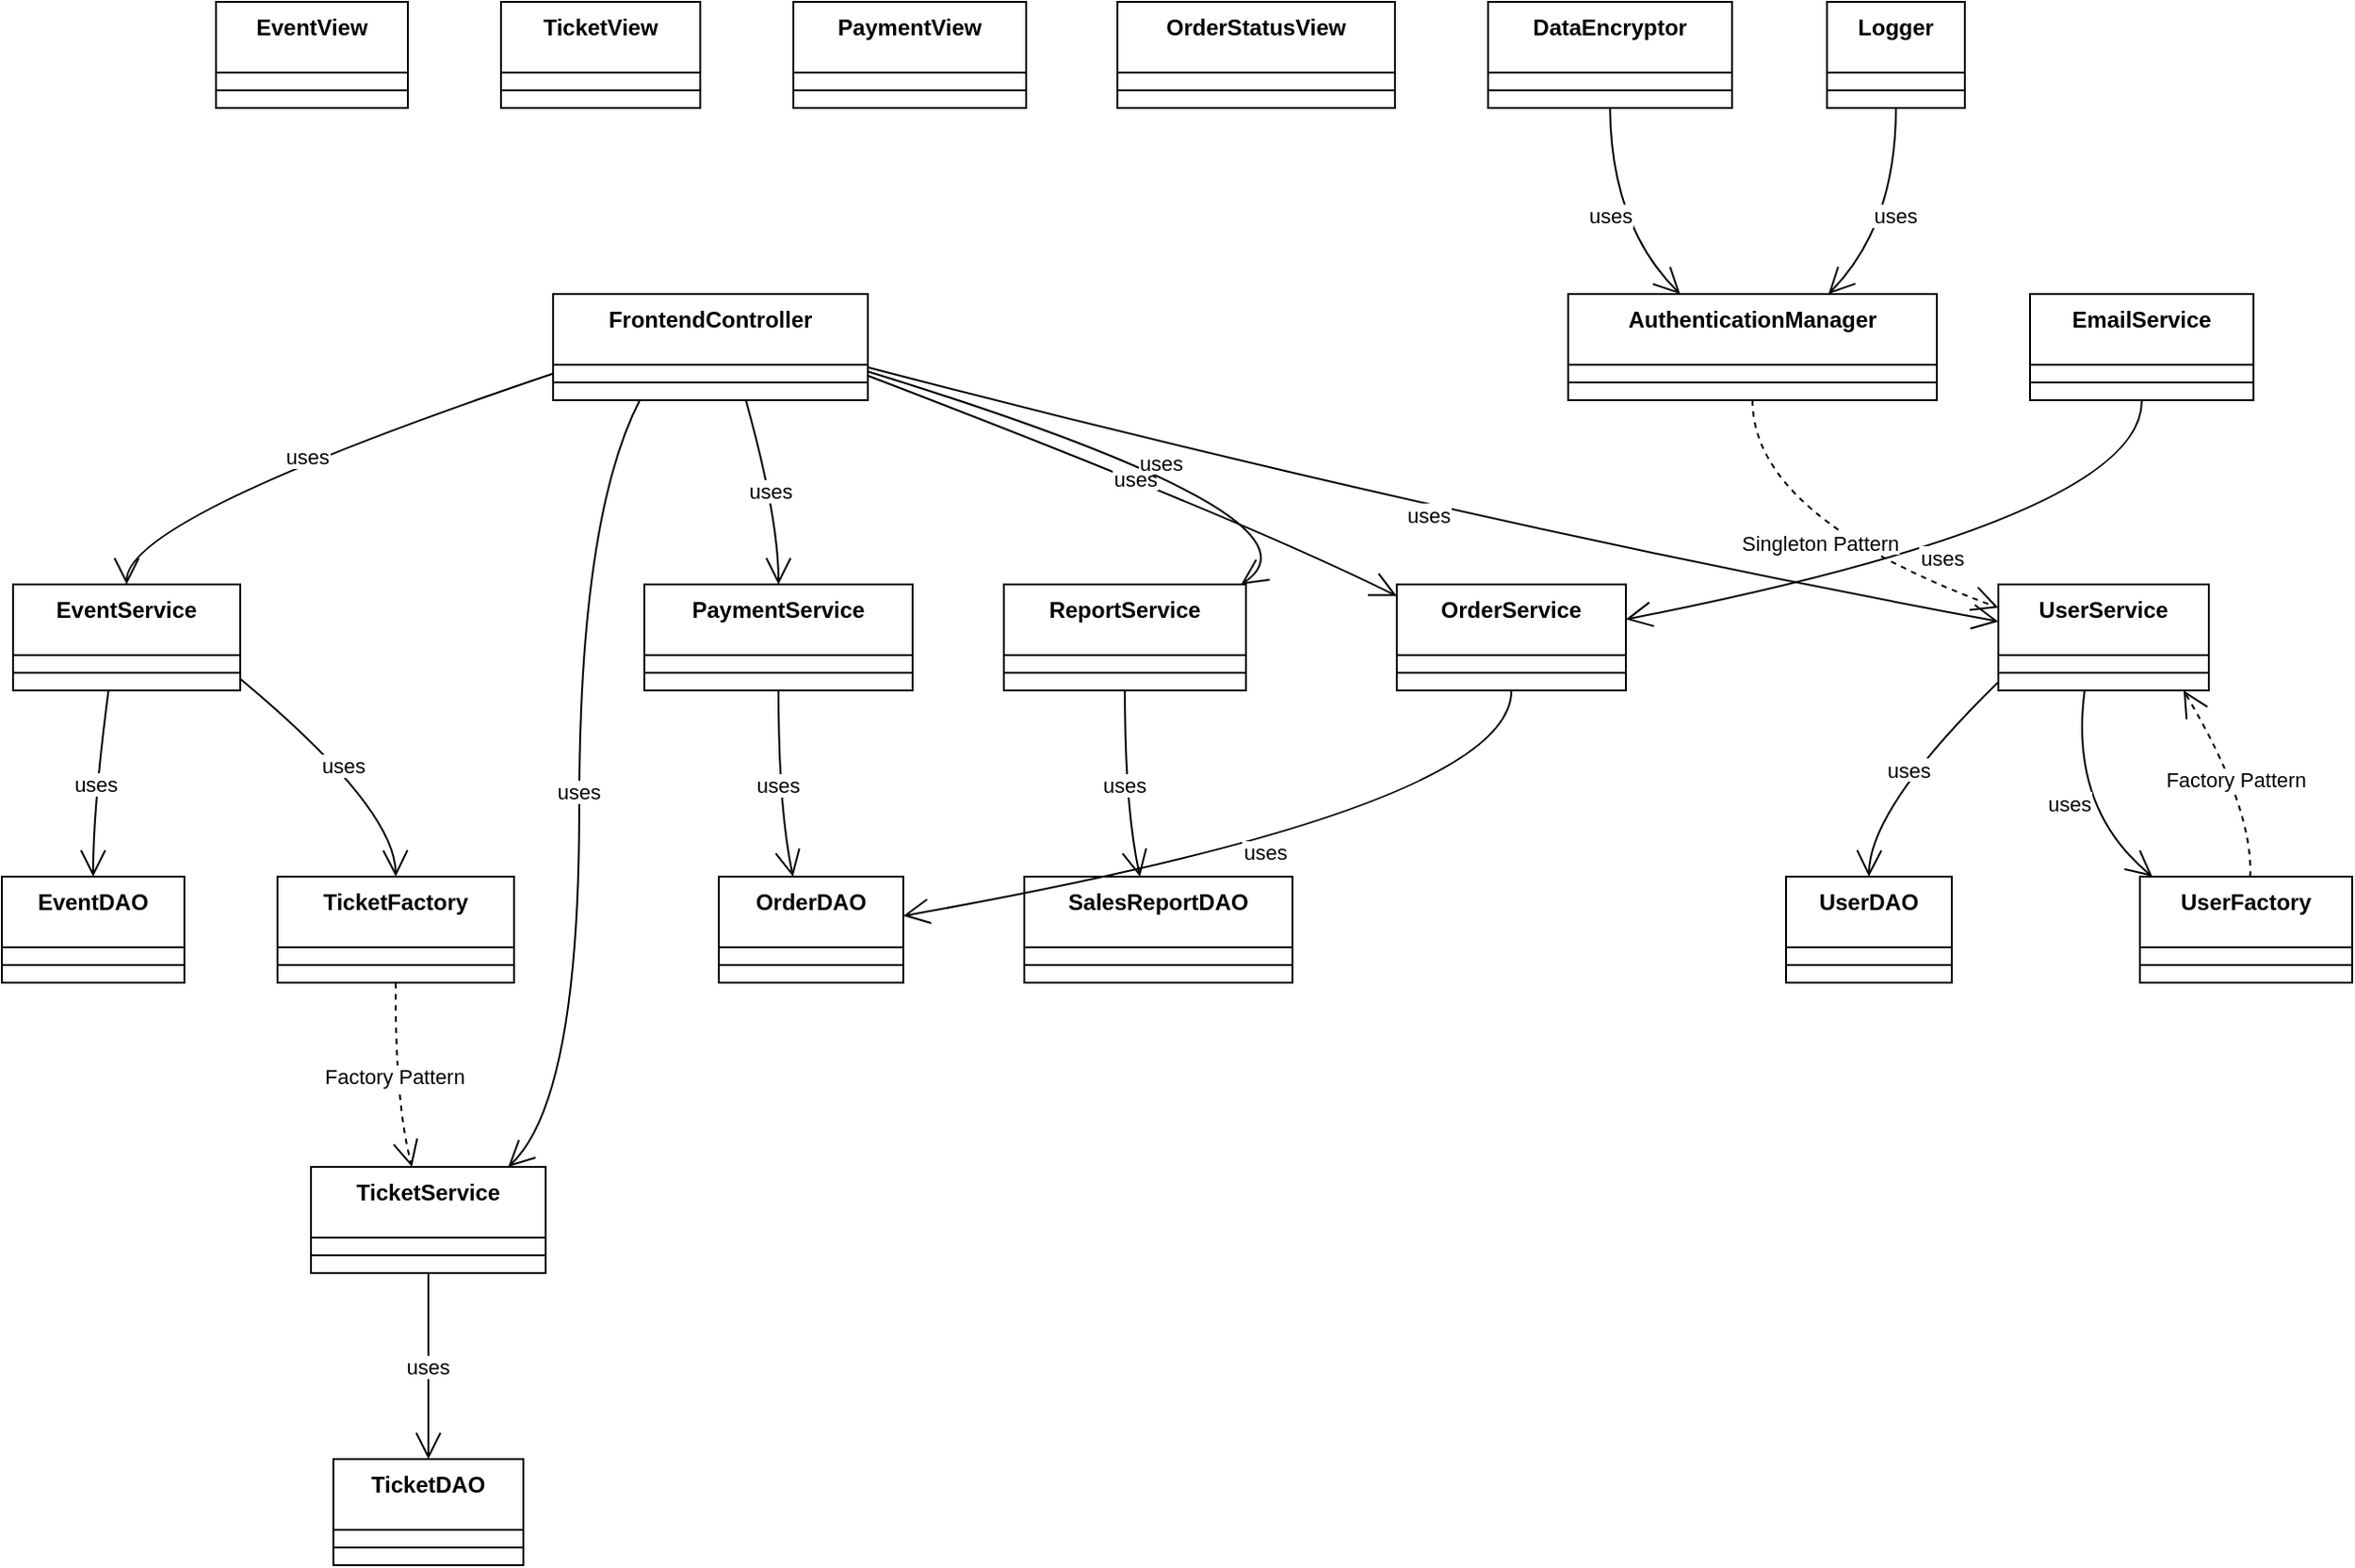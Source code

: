 <mxfile version="26.1.1">
  <diagram id="C5RBs43oDa-KdzZeNtuy" name="domain_diagram">
    <mxGraphModel dx="1484" dy="964" grid="1" gridSize="10" guides="1" tooltips="1" connect="1" arrows="1" fold="1" page="1" pageScale="1" pageWidth="827" pageHeight="1169" math="0" shadow="0">
      <root>
        <mxCell id="WIyWlLk6GJQsqaUBKTNV-0" />
        <mxCell id="WIyWlLk6GJQsqaUBKTNV-1" parent="WIyWlLk6GJQsqaUBKTNV-0" />
        <mxCell id="jpi6r0LHXFeuh9NWJ52m-0" value="FrontendController" style="swimlane;fontStyle=1;align=center;verticalAlign=top;childLayout=stackLayout;horizontal=1;startSize=38;horizontalStack=0;resizeParent=1;resizeParentMax=0;resizeLast=0;collapsible=0;marginBottom=0;" vertex="1" parent="WIyWlLk6GJQsqaUBKTNV-1">
          <mxGeometry x="316" y="177" width="169" height="57" as="geometry" />
        </mxCell>
        <mxCell id="jpi6r0LHXFeuh9NWJ52m-1" style="line;strokeWidth=1;fillColor=none;align=left;verticalAlign=middle;spacingTop=-1;spacingLeft=3;spacingRight=3;rotatable=0;labelPosition=right;points=[];portConstraint=eastwest;strokeColor=inherit;" vertex="1" parent="jpi6r0LHXFeuh9NWJ52m-0">
          <mxGeometry y="38" width="169" height="19" as="geometry" />
        </mxCell>
        <mxCell id="jpi6r0LHXFeuh9NWJ52m-2" value="EventView" style="swimlane;fontStyle=1;align=center;verticalAlign=top;childLayout=stackLayout;horizontal=1;startSize=38;horizontalStack=0;resizeParent=1;resizeParentMax=0;resizeLast=0;collapsible=0;marginBottom=0;" vertex="1" parent="WIyWlLk6GJQsqaUBKTNV-1">
          <mxGeometry x="135" y="20" width="103" height="57" as="geometry" />
        </mxCell>
        <mxCell id="jpi6r0LHXFeuh9NWJ52m-3" style="line;strokeWidth=1;fillColor=none;align=left;verticalAlign=middle;spacingTop=-1;spacingLeft=3;spacingRight=3;rotatable=0;labelPosition=right;points=[];portConstraint=eastwest;strokeColor=inherit;" vertex="1" parent="jpi6r0LHXFeuh9NWJ52m-2">
          <mxGeometry y="38" width="103" height="19" as="geometry" />
        </mxCell>
        <mxCell id="jpi6r0LHXFeuh9NWJ52m-4" value="TicketView" style="swimlane;fontStyle=1;align=center;verticalAlign=top;childLayout=stackLayout;horizontal=1;startSize=38;horizontalStack=0;resizeParent=1;resizeParentMax=0;resizeLast=0;collapsible=0;marginBottom=0;" vertex="1" parent="WIyWlLk6GJQsqaUBKTNV-1">
          <mxGeometry x="288" y="20" width="107" height="57" as="geometry" />
        </mxCell>
        <mxCell id="jpi6r0LHXFeuh9NWJ52m-5" style="line;strokeWidth=1;fillColor=none;align=left;verticalAlign=middle;spacingTop=-1;spacingLeft=3;spacingRight=3;rotatable=0;labelPosition=right;points=[];portConstraint=eastwest;strokeColor=inherit;" vertex="1" parent="jpi6r0LHXFeuh9NWJ52m-4">
          <mxGeometry y="38" width="107" height="19" as="geometry" />
        </mxCell>
        <mxCell id="jpi6r0LHXFeuh9NWJ52m-6" value="PaymentView" style="swimlane;fontStyle=1;align=center;verticalAlign=top;childLayout=stackLayout;horizontal=1;startSize=38;horizontalStack=0;resizeParent=1;resizeParentMax=0;resizeLast=0;collapsible=0;marginBottom=0;" vertex="1" parent="WIyWlLk6GJQsqaUBKTNV-1">
          <mxGeometry x="445" y="20" width="125" height="57" as="geometry" />
        </mxCell>
        <mxCell id="jpi6r0LHXFeuh9NWJ52m-7" style="line;strokeWidth=1;fillColor=none;align=left;verticalAlign=middle;spacingTop=-1;spacingLeft=3;spacingRight=3;rotatable=0;labelPosition=right;points=[];portConstraint=eastwest;strokeColor=inherit;" vertex="1" parent="jpi6r0LHXFeuh9NWJ52m-6">
          <mxGeometry y="38" width="125" height="19" as="geometry" />
        </mxCell>
        <mxCell id="jpi6r0LHXFeuh9NWJ52m-8" value="OrderStatusView" style="swimlane;fontStyle=1;align=center;verticalAlign=top;childLayout=stackLayout;horizontal=1;startSize=38;horizontalStack=0;resizeParent=1;resizeParentMax=0;resizeLast=0;collapsible=0;marginBottom=0;" vertex="1" parent="WIyWlLk6GJQsqaUBKTNV-1">
          <mxGeometry x="619" y="20" width="149" height="57" as="geometry" />
        </mxCell>
        <mxCell id="jpi6r0LHXFeuh9NWJ52m-9" style="line;strokeWidth=1;fillColor=none;align=left;verticalAlign=middle;spacingTop=-1;spacingLeft=3;spacingRight=3;rotatable=0;labelPosition=right;points=[];portConstraint=eastwest;strokeColor=inherit;" vertex="1" parent="jpi6r0LHXFeuh9NWJ52m-8">
          <mxGeometry y="38" width="149" height="19" as="geometry" />
        </mxCell>
        <mxCell id="jpi6r0LHXFeuh9NWJ52m-10" value="EventService" style="swimlane;fontStyle=1;align=center;verticalAlign=top;childLayout=stackLayout;horizontal=1;startSize=38;horizontalStack=0;resizeParent=1;resizeParentMax=0;resizeLast=0;collapsible=0;marginBottom=0;" vertex="1" parent="WIyWlLk6GJQsqaUBKTNV-1">
          <mxGeometry x="26" y="333" width="122" height="57" as="geometry" />
        </mxCell>
        <mxCell id="jpi6r0LHXFeuh9NWJ52m-11" style="line;strokeWidth=1;fillColor=none;align=left;verticalAlign=middle;spacingTop=-1;spacingLeft=3;spacingRight=3;rotatable=0;labelPosition=right;points=[];portConstraint=eastwest;strokeColor=inherit;" vertex="1" parent="jpi6r0LHXFeuh9NWJ52m-10">
          <mxGeometry y="38" width="122" height="19" as="geometry" />
        </mxCell>
        <mxCell id="jpi6r0LHXFeuh9NWJ52m-12" value="TicketService" style="swimlane;fontStyle=1;align=center;verticalAlign=top;childLayout=stackLayout;horizontal=1;startSize=38;horizontalStack=0;resizeParent=1;resizeParentMax=0;resizeLast=0;collapsible=0;marginBottom=0;" vertex="1" parent="WIyWlLk6GJQsqaUBKTNV-1">
          <mxGeometry x="186" y="646" width="126" height="57" as="geometry" />
        </mxCell>
        <mxCell id="jpi6r0LHXFeuh9NWJ52m-13" style="line;strokeWidth=1;fillColor=none;align=left;verticalAlign=middle;spacingTop=-1;spacingLeft=3;spacingRight=3;rotatable=0;labelPosition=right;points=[];portConstraint=eastwest;strokeColor=inherit;" vertex="1" parent="jpi6r0LHXFeuh9NWJ52m-12">
          <mxGeometry y="38" width="126" height="19" as="geometry" />
        </mxCell>
        <mxCell id="jpi6r0LHXFeuh9NWJ52m-14" value="PaymentService" style="swimlane;fontStyle=1;align=center;verticalAlign=top;childLayout=stackLayout;horizontal=1;startSize=38;horizontalStack=0;resizeParent=1;resizeParentMax=0;resizeLast=0;collapsible=0;marginBottom=0;" vertex="1" parent="WIyWlLk6GJQsqaUBKTNV-1">
          <mxGeometry x="365" y="333" width="144" height="57" as="geometry" />
        </mxCell>
        <mxCell id="jpi6r0LHXFeuh9NWJ52m-15" style="line;strokeWidth=1;fillColor=none;align=left;verticalAlign=middle;spacingTop=-1;spacingLeft=3;spacingRight=3;rotatable=0;labelPosition=right;points=[];portConstraint=eastwest;strokeColor=inherit;" vertex="1" parent="jpi6r0LHXFeuh9NWJ52m-14">
          <mxGeometry y="38" width="144" height="19" as="geometry" />
        </mxCell>
        <mxCell id="jpi6r0LHXFeuh9NWJ52m-16" value="OrderService" style="swimlane;fontStyle=1;align=center;verticalAlign=top;childLayout=stackLayout;horizontal=1;startSize=38;horizontalStack=0;resizeParent=1;resizeParentMax=0;resizeLast=0;collapsible=0;marginBottom=0;" vertex="1" parent="WIyWlLk6GJQsqaUBKTNV-1">
          <mxGeometry x="769" y="333" width="123" height="57" as="geometry" />
        </mxCell>
        <mxCell id="jpi6r0LHXFeuh9NWJ52m-17" style="line;strokeWidth=1;fillColor=none;align=left;verticalAlign=middle;spacingTop=-1;spacingLeft=3;spacingRight=3;rotatable=0;labelPosition=right;points=[];portConstraint=eastwest;strokeColor=inherit;" vertex="1" parent="jpi6r0LHXFeuh9NWJ52m-16">
          <mxGeometry y="38" width="123" height="19" as="geometry" />
        </mxCell>
        <mxCell id="jpi6r0LHXFeuh9NWJ52m-18" value="ReportService" style="swimlane;fontStyle=1;align=center;verticalAlign=top;childLayout=stackLayout;horizontal=1;startSize=38;horizontalStack=0;resizeParent=1;resizeParentMax=0;resizeLast=0;collapsible=0;marginBottom=0;" vertex="1" parent="WIyWlLk6GJQsqaUBKTNV-1">
          <mxGeometry x="558" y="333" width="130" height="57" as="geometry" />
        </mxCell>
        <mxCell id="jpi6r0LHXFeuh9NWJ52m-19" style="line;strokeWidth=1;fillColor=none;align=left;verticalAlign=middle;spacingTop=-1;spacingLeft=3;spacingRight=3;rotatable=0;labelPosition=right;points=[];portConstraint=eastwest;strokeColor=inherit;" vertex="1" parent="jpi6r0LHXFeuh9NWJ52m-18">
          <mxGeometry y="38" width="130" height="19" as="geometry" />
        </mxCell>
        <mxCell id="jpi6r0LHXFeuh9NWJ52m-20" value="UserService" style="swimlane;fontStyle=1;align=center;verticalAlign=top;childLayout=stackLayout;horizontal=1;startSize=38;horizontalStack=0;resizeParent=1;resizeParentMax=0;resizeLast=0;collapsible=0;marginBottom=0;" vertex="1" parent="WIyWlLk6GJQsqaUBKTNV-1">
          <mxGeometry x="1092" y="333" width="113" height="57" as="geometry" />
        </mxCell>
        <mxCell id="jpi6r0LHXFeuh9NWJ52m-21" style="line;strokeWidth=1;fillColor=none;align=left;verticalAlign=middle;spacingTop=-1;spacingLeft=3;spacingRight=3;rotatable=0;labelPosition=right;points=[];portConstraint=eastwest;strokeColor=inherit;" vertex="1" parent="jpi6r0LHXFeuh9NWJ52m-20">
          <mxGeometry y="38" width="113" height="19" as="geometry" />
        </mxCell>
        <mxCell id="jpi6r0LHXFeuh9NWJ52m-22" value="TicketFactory" style="swimlane;fontStyle=1;align=center;verticalAlign=top;childLayout=stackLayout;horizontal=1;startSize=38;horizontalStack=0;resizeParent=1;resizeParentMax=0;resizeLast=0;collapsible=0;marginBottom=0;" vertex="1" parent="WIyWlLk6GJQsqaUBKTNV-1">
          <mxGeometry x="168" y="490" width="127" height="57" as="geometry" />
        </mxCell>
        <mxCell id="jpi6r0LHXFeuh9NWJ52m-23" style="line;strokeWidth=1;fillColor=none;align=left;verticalAlign=middle;spacingTop=-1;spacingLeft=3;spacingRight=3;rotatable=0;labelPosition=right;points=[];portConstraint=eastwest;strokeColor=inherit;" vertex="1" parent="jpi6r0LHXFeuh9NWJ52m-22">
          <mxGeometry y="38" width="127" height="19" as="geometry" />
        </mxCell>
        <mxCell id="jpi6r0LHXFeuh9NWJ52m-24" value="UserFactory" style="swimlane;fontStyle=1;align=center;verticalAlign=top;childLayout=stackLayout;horizontal=1;startSize=38;horizontalStack=0;resizeParent=1;resizeParentMax=0;resizeLast=0;collapsible=0;marginBottom=0;" vertex="1" parent="WIyWlLk6GJQsqaUBKTNV-1">
          <mxGeometry x="1168" y="490" width="114" height="57" as="geometry" />
        </mxCell>
        <mxCell id="jpi6r0LHXFeuh9NWJ52m-25" style="line;strokeWidth=1;fillColor=none;align=left;verticalAlign=middle;spacingTop=-1;spacingLeft=3;spacingRight=3;rotatable=0;labelPosition=right;points=[];portConstraint=eastwest;strokeColor=inherit;" vertex="1" parent="jpi6r0LHXFeuh9NWJ52m-24">
          <mxGeometry y="38" width="114" height="19" as="geometry" />
        </mxCell>
        <mxCell id="jpi6r0LHXFeuh9NWJ52m-26" value="EventDAO" style="swimlane;fontStyle=1;align=center;verticalAlign=top;childLayout=stackLayout;horizontal=1;startSize=38;horizontalStack=0;resizeParent=1;resizeParentMax=0;resizeLast=0;collapsible=0;marginBottom=0;" vertex="1" parent="WIyWlLk6GJQsqaUBKTNV-1">
          <mxGeometry x="20" y="490" width="98" height="57" as="geometry" />
        </mxCell>
        <mxCell id="jpi6r0LHXFeuh9NWJ52m-27" style="line;strokeWidth=1;fillColor=none;align=left;verticalAlign=middle;spacingTop=-1;spacingLeft=3;spacingRight=3;rotatable=0;labelPosition=right;points=[];portConstraint=eastwest;strokeColor=inherit;" vertex="1" parent="jpi6r0LHXFeuh9NWJ52m-26">
          <mxGeometry y="38" width="98" height="19" as="geometry" />
        </mxCell>
        <mxCell id="jpi6r0LHXFeuh9NWJ52m-28" value="TicketDAO" style="swimlane;fontStyle=1;align=center;verticalAlign=top;childLayout=stackLayout;horizontal=1;startSize=38;horizontalStack=0;resizeParent=1;resizeParentMax=0;resizeLast=0;collapsible=0;marginBottom=0;" vertex="1" parent="WIyWlLk6GJQsqaUBKTNV-1">
          <mxGeometry x="198" y="803" width="102" height="57" as="geometry" />
        </mxCell>
        <mxCell id="jpi6r0LHXFeuh9NWJ52m-29" style="line;strokeWidth=1;fillColor=none;align=left;verticalAlign=middle;spacingTop=-1;spacingLeft=3;spacingRight=3;rotatable=0;labelPosition=right;points=[];portConstraint=eastwest;strokeColor=inherit;" vertex="1" parent="jpi6r0LHXFeuh9NWJ52m-28">
          <mxGeometry y="38" width="102" height="19" as="geometry" />
        </mxCell>
        <mxCell id="jpi6r0LHXFeuh9NWJ52m-30" value="OrderDAO" style="swimlane;fontStyle=1;align=center;verticalAlign=top;childLayout=stackLayout;horizontal=1;startSize=38;horizontalStack=0;resizeParent=1;resizeParentMax=0;resizeLast=0;collapsible=0;marginBottom=0;" vertex="1" parent="WIyWlLk6GJQsqaUBKTNV-1">
          <mxGeometry x="405" y="490" width="99" height="57" as="geometry" />
        </mxCell>
        <mxCell id="jpi6r0LHXFeuh9NWJ52m-31" style="line;strokeWidth=1;fillColor=none;align=left;verticalAlign=middle;spacingTop=-1;spacingLeft=3;spacingRight=3;rotatable=0;labelPosition=right;points=[];portConstraint=eastwest;strokeColor=inherit;" vertex="1" parent="jpi6r0LHXFeuh9NWJ52m-30">
          <mxGeometry y="38" width="99" height="19" as="geometry" />
        </mxCell>
        <mxCell id="jpi6r0LHXFeuh9NWJ52m-32" value="UserDAO" style="swimlane;fontStyle=1;align=center;verticalAlign=top;childLayout=stackLayout;horizontal=1;startSize=38;horizontalStack=0;resizeParent=1;resizeParentMax=0;resizeLast=0;collapsible=0;marginBottom=0;" vertex="1" parent="WIyWlLk6GJQsqaUBKTNV-1">
          <mxGeometry x="978" y="490" width="89" height="57" as="geometry" />
        </mxCell>
        <mxCell id="jpi6r0LHXFeuh9NWJ52m-33" style="line;strokeWidth=1;fillColor=none;align=left;verticalAlign=middle;spacingTop=-1;spacingLeft=3;spacingRight=3;rotatable=0;labelPosition=right;points=[];portConstraint=eastwest;strokeColor=inherit;" vertex="1" parent="jpi6r0LHXFeuh9NWJ52m-32">
          <mxGeometry y="38" width="89" height="19" as="geometry" />
        </mxCell>
        <mxCell id="jpi6r0LHXFeuh9NWJ52m-34" value="SalesReportDAO" style="swimlane;fontStyle=1;align=center;verticalAlign=top;childLayout=stackLayout;horizontal=1;startSize=38;horizontalStack=0;resizeParent=1;resizeParentMax=0;resizeLast=0;collapsible=0;marginBottom=0;" vertex="1" parent="WIyWlLk6GJQsqaUBKTNV-1">
          <mxGeometry x="569" y="490" width="144" height="57" as="geometry" />
        </mxCell>
        <mxCell id="jpi6r0LHXFeuh9NWJ52m-35" style="line;strokeWidth=1;fillColor=none;align=left;verticalAlign=middle;spacingTop=-1;spacingLeft=3;spacingRight=3;rotatable=0;labelPosition=right;points=[];portConstraint=eastwest;strokeColor=inherit;" vertex="1" parent="jpi6r0LHXFeuh9NWJ52m-34">
          <mxGeometry y="38" width="144" height="19" as="geometry" />
        </mxCell>
        <mxCell id="jpi6r0LHXFeuh9NWJ52m-36" value="DataEncryptor" style="swimlane;fontStyle=1;align=center;verticalAlign=top;childLayout=stackLayout;horizontal=1;startSize=38;horizontalStack=0;resizeParent=1;resizeParentMax=0;resizeLast=0;collapsible=0;marginBottom=0;" vertex="1" parent="WIyWlLk6GJQsqaUBKTNV-1">
          <mxGeometry x="818" y="20" width="131" height="57" as="geometry" />
        </mxCell>
        <mxCell id="jpi6r0LHXFeuh9NWJ52m-37" style="line;strokeWidth=1;fillColor=none;align=left;verticalAlign=middle;spacingTop=-1;spacingLeft=3;spacingRight=3;rotatable=0;labelPosition=right;points=[];portConstraint=eastwest;strokeColor=inherit;" vertex="1" parent="jpi6r0LHXFeuh9NWJ52m-36">
          <mxGeometry y="38" width="131" height="19" as="geometry" />
        </mxCell>
        <mxCell id="jpi6r0LHXFeuh9NWJ52m-38" value="AuthenticationManager" style="swimlane;fontStyle=1;align=center;verticalAlign=top;childLayout=stackLayout;horizontal=1;startSize=38;horizontalStack=0;resizeParent=1;resizeParentMax=0;resizeLast=0;collapsible=0;marginBottom=0;" vertex="1" parent="WIyWlLk6GJQsqaUBKTNV-1">
          <mxGeometry x="861" y="177" width="198" height="57" as="geometry" />
        </mxCell>
        <mxCell id="jpi6r0LHXFeuh9NWJ52m-39" style="line;strokeWidth=1;fillColor=none;align=left;verticalAlign=middle;spacingTop=-1;spacingLeft=3;spacingRight=3;rotatable=0;labelPosition=right;points=[];portConstraint=eastwest;strokeColor=inherit;" vertex="1" parent="jpi6r0LHXFeuh9NWJ52m-38">
          <mxGeometry y="38" width="198" height="19" as="geometry" />
        </mxCell>
        <mxCell id="jpi6r0LHXFeuh9NWJ52m-40" value="Logger" style="swimlane;fontStyle=1;align=center;verticalAlign=top;childLayout=stackLayout;horizontal=1;startSize=38;horizontalStack=0;resizeParent=1;resizeParentMax=0;resizeLast=0;collapsible=0;marginBottom=0;" vertex="1" parent="WIyWlLk6GJQsqaUBKTNV-1">
          <mxGeometry x="1000" y="20" width="74" height="57" as="geometry" />
        </mxCell>
        <mxCell id="jpi6r0LHXFeuh9NWJ52m-41" style="line;strokeWidth=1;fillColor=none;align=left;verticalAlign=middle;spacingTop=-1;spacingLeft=3;spacingRight=3;rotatable=0;labelPosition=right;points=[];portConstraint=eastwest;strokeColor=inherit;" vertex="1" parent="jpi6r0LHXFeuh9NWJ52m-40">
          <mxGeometry y="38" width="74" height="19" as="geometry" />
        </mxCell>
        <mxCell id="jpi6r0LHXFeuh9NWJ52m-42" value="EmailService" style="swimlane;fontStyle=1;align=center;verticalAlign=top;childLayout=stackLayout;horizontal=1;startSize=38;horizontalStack=0;resizeParent=1;resizeParentMax=0;resizeLast=0;collapsible=0;marginBottom=0;" vertex="1" parent="WIyWlLk6GJQsqaUBKTNV-1">
          <mxGeometry x="1109" y="177" width="120" height="57" as="geometry" />
        </mxCell>
        <mxCell id="jpi6r0LHXFeuh9NWJ52m-43" style="line;strokeWidth=1;fillColor=none;align=left;verticalAlign=middle;spacingTop=-1;spacingLeft=3;spacingRight=3;rotatable=0;labelPosition=right;points=[];portConstraint=eastwest;strokeColor=inherit;" vertex="1" parent="jpi6r0LHXFeuh9NWJ52m-42">
          <mxGeometry y="38" width="120" height="19" as="geometry" />
        </mxCell>
        <mxCell id="jpi6r0LHXFeuh9NWJ52m-44" value="uses" style="curved=1;startArrow=none;endArrow=open;endSize=12;exitX=0;exitY=0.75;entryX=0.5;entryY=0;rounded=0;" edge="1" parent="WIyWlLk6GJQsqaUBKTNV-1" source="jpi6r0LHXFeuh9NWJ52m-0" target="jpi6r0LHXFeuh9NWJ52m-10">
          <mxGeometry relative="1" as="geometry">
            <Array as="points">
              <mxPoint x="87" y="297" />
            </Array>
          </mxGeometry>
        </mxCell>
        <mxCell id="jpi6r0LHXFeuh9NWJ52m-45" value="uses" style="curved=1;startArrow=none;endArrow=open;endSize=12;exitX=0.28;exitY=0.99;entryX=0.84;entryY=0;rounded=0;" edge="1" parent="WIyWlLk6GJQsqaUBKTNV-1" source="jpi6r0LHXFeuh9NWJ52m-0" target="jpi6r0LHXFeuh9NWJ52m-12">
          <mxGeometry relative="1" as="geometry">
            <Array as="points">
              <mxPoint x="330" y="297" />
              <mxPoint x="330" y="610" />
            </Array>
          </mxGeometry>
        </mxCell>
        <mxCell id="jpi6r0LHXFeuh9NWJ52m-46" value="uses" style="curved=1;startArrow=none;endArrow=open;endSize=12;exitX=0.61;exitY=0.99;entryX=0.5;entryY=0;rounded=0;" edge="1" parent="WIyWlLk6GJQsqaUBKTNV-1" source="jpi6r0LHXFeuh9NWJ52m-0" target="jpi6r0LHXFeuh9NWJ52m-14">
          <mxGeometry relative="1" as="geometry">
            <Array as="points">
              <mxPoint x="437" y="297" />
            </Array>
          </mxGeometry>
        </mxCell>
        <mxCell id="jpi6r0LHXFeuh9NWJ52m-47" value="uses" style="curved=1;startArrow=none;endArrow=open;endSize=12;exitX=1;exitY=0.77;entryX=0;entryY=0.11;rounded=0;" edge="1" parent="WIyWlLk6GJQsqaUBKTNV-1" source="jpi6r0LHXFeuh9NWJ52m-0" target="jpi6r0LHXFeuh9NWJ52m-16">
          <mxGeometry relative="1" as="geometry">
            <Array as="points">
              <mxPoint x="684" y="297" />
            </Array>
          </mxGeometry>
        </mxCell>
        <mxCell id="jpi6r0LHXFeuh9NWJ52m-48" value="uses" style="curved=1;startArrow=none;endArrow=open;endSize=12;exitX=1;exitY=0.73;entryX=0.98;entryY=0;rounded=0;" edge="1" parent="WIyWlLk6GJQsqaUBKTNV-1" source="jpi6r0LHXFeuh9NWJ52m-0" target="jpi6r0LHXFeuh9NWJ52m-18">
          <mxGeometry relative="1" as="geometry">
            <Array as="points">
              <mxPoint x="739" y="297" />
            </Array>
          </mxGeometry>
        </mxCell>
        <mxCell id="jpi6r0LHXFeuh9NWJ52m-49" value="uses" style="curved=1;startArrow=none;endArrow=open;endSize=12;exitX=1;exitY=0.69;entryX=0;entryY=0.35;rounded=0;" edge="1" parent="WIyWlLk6GJQsqaUBKTNV-1" source="jpi6r0LHXFeuh9NWJ52m-0" target="jpi6r0LHXFeuh9NWJ52m-20">
          <mxGeometry relative="1" as="geometry">
            <Array as="points">
              <mxPoint x="793" y="297" />
            </Array>
          </mxGeometry>
        </mxCell>
        <mxCell id="jpi6r0LHXFeuh9NWJ52m-50" value="uses" style="curved=1;startArrow=none;endArrow=open;endSize=12;exitX=0.42;exitY=1;entryX=0.5;entryY=-0.01;rounded=0;" edge="1" parent="WIyWlLk6GJQsqaUBKTNV-1" source="jpi6r0LHXFeuh9NWJ52m-10" target="jpi6r0LHXFeuh9NWJ52m-26">
          <mxGeometry relative="1" as="geometry">
            <Array as="points">
              <mxPoint x="69" y="453" />
            </Array>
          </mxGeometry>
        </mxCell>
        <mxCell id="jpi6r0LHXFeuh9NWJ52m-51" value="uses" style="curved=1;startArrow=none;endArrow=open;endSize=12;exitX=0.5;exitY=1;entryX=0.5;entryY=-0.01;rounded=0;" edge="1" parent="WIyWlLk6GJQsqaUBKTNV-1" source="jpi6r0LHXFeuh9NWJ52m-12" target="jpi6r0LHXFeuh9NWJ52m-28">
          <mxGeometry relative="1" as="geometry">
            <Array as="points" />
          </mxGeometry>
        </mxCell>
        <mxCell id="jpi6r0LHXFeuh9NWJ52m-52" value="uses" style="curved=1;startArrow=none;endArrow=open;endSize=12;exitX=0.5;exitY=1;entryX=0.4;entryY=-0.01;rounded=0;" edge="1" parent="WIyWlLk6GJQsqaUBKTNV-1" source="jpi6r0LHXFeuh9NWJ52m-14" target="jpi6r0LHXFeuh9NWJ52m-30">
          <mxGeometry relative="1" as="geometry">
            <Array as="points">
              <mxPoint x="437" y="453" />
            </Array>
          </mxGeometry>
        </mxCell>
        <mxCell id="jpi6r0LHXFeuh9NWJ52m-53" value="uses" style="curved=1;startArrow=none;endArrow=open;endSize=12;exitX=0.5;exitY=1;entryX=1;entryY=0.37;rounded=0;" edge="1" parent="WIyWlLk6GJQsqaUBKTNV-1" source="jpi6r0LHXFeuh9NWJ52m-16" target="jpi6r0LHXFeuh9NWJ52m-30">
          <mxGeometry relative="1" as="geometry">
            <Array as="points">
              <mxPoint x="831" y="453" />
            </Array>
          </mxGeometry>
        </mxCell>
        <mxCell id="jpi6r0LHXFeuh9NWJ52m-54" value="uses" style="curved=1;startArrow=none;endArrow=open;endSize=12;exitX=0.5;exitY=1;entryX=0.43;entryY=-0.01;rounded=0;" edge="1" parent="WIyWlLk6GJQsqaUBKTNV-1" source="jpi6r0LHXFeuh9NWJ52m-18" target="jpi6r0LHXFeuh9NWJ52m-34">
          <mxGeometry relative="1" as="geometry">
            <Array as="points">
              <mxPoint x="623" y="453" />
            </Array>
          </mxGeometry>
        </mxCell>
        <mxCell id="jpi6r0LHXFeuh9NWJ52m-55" value="uses" style="curved=1;startArrow=none;endArrow=open;endSize=12;exitX=0;exitY=0.92;entryX=0.5;entryY=-0.01;rounded=0;" edge="1" parent="WIyWlLk6GJQsqaUBKTNV-1" source="jpi6r0LHXFeuh9NWJ52m-20" target="jpi6r0LHXFeuh9NWJ52m-32">
          <mxGeometry relative="1" as="geometry">
            <Array as="points">
              <mxPoint x="1023" y="453" />
            </Array>
          </mxGeometry>
        </mxCell>
        <mxCell id="jpi6r0LHXFeuh9NWJ52m-56" value="uses" style="curved=1;startArrow=none;endArrow=open;endSize=12;exitX=1;exitY=0.89;entryX=0.5;entryY=-0.01;rounded=0;" edge="1" parent="WIyWlLk6GJQsqaUBKTNV-1" source="jpi6r0LHXFeuh9NWJ52m-10" target="jpi6r0LHXFeuh9NWJ52m-22">
          <mxGeometry relative="1" as="geometry">
            <Array as="points">
              <mxPoint x="231" y="453" />
            </Array>
          </mxGeometry>
        </mxCell>
        <mxCell id="jpi6r0LHXFeuh9NWJ52m-57" value="uses" style="curved=1;startArrow=none;endArrow=open;endSize=12;exitX=0.41;exitY=1;entryX=0.05;entryY=-0.01;rounded=0;" edge="1" parent="WIyWlLk6GJQsqaUBKTNV-1" source="jpi6r0LHXFeuh9NWJ52m-20" target="jpi6r0LHXFeuh9NWJ52m-24">
          <mxGeometry relative="1" as="geometry">
            <Array as="points">
              <mxPoint x="1130" y="453" />
            </Array>
          </mxGeometry>
        </mxCell>
        <mxCell id="jpi6r0LHXFeuh9NWJ52m-58" value="uses" style="curved=1;startArrow=none;endArrow=open;endSize=12;exitX=0.5;exitY=1;entryX=0.3;entryY=-0.01;rounded=0;" edge="1" parent="WIyWlLk6GJQsqaUBKTNV-1" source="jpi6r0LHXFeuh9NWJ52m-36" target="jpi6r0LHXFeuh9NWJ52m-38">
          <mxGeometry relative="1" as="geometry">
            <Array as="points">
              <mxPoint x="884" y="140" />
            </Array>
          </mxGeometry>
        </mxCell>
        <mxCell id="jpi6r0LHXFeuh9NWJ52m-59" value="uses" style="curved=1;startArrow=none;endArrow=open;endSize=12;exitX=0.5;exitY=1;entryX=0.71;entryY=-0.01;rounded=0;" edge="1" parent="WIyWlLk6GJQsqaUBKTNV-1" source="jpi6r0LHXFeuh9NWJ52m-40" target="jpi6r0LHXFeuh9NWJ52m-38">
          <mxGeometry relative="1" as="geometry">
            <Array as="points">
              <mxPoint x="1037" y="140" />
            </Array>
          </mxGeometry>
        </mxCell>
        <mxCell id="jpi6r0LHXFeuh9NWJ52m-60" value="uses" style="curved=1;startArrow=none;endArrow=open;endSize=12;exitX=0.5;exitY=0.99;entryX=1;entryY=0.33;rounded=0;" edge="1" parent="WIyWlLk6GJQsqaUBKTNV-1" source="jpi6r0LHXFeuh9NWJ52m-42" target="jpi6r0LHXFeuh9NWJ52m-16">
          <mxGeometry relative="1" as="geometry">
            <Array as="points">
              <mxPoint x="1170" y="297" />
            </Array>
          </mxGeometry>
        </mxCell>
        <mxCell id="jpi6r0LHXFeuh9NWJ52m-61" value="Factory Pattern" style="curved=1;dashed=1;startArrow=none;endArrow=open;endSize=12;exitX=0.5;exitY=0.99;entryX=0.43;entryY=0;rounded=0;" edge="1" parent="WIyWlLk6GJQsqaUBKTNV-1" source="jpi6r0LHXFeuh9NWJ52m-22" target="jpi6r0LHXFeuh9NWJ52m-12">
          <mxGeometry relative="1" as="geometry">
            <Array as="points">
              <mxPoint x="231" y="610" />
            </Array>
          </mxGeometry>
        </mxCell>
        <mxCell id="jpi6r0LHXFeuh9NWJ52m-62" value="Factory Pattern" style="curved=1;dashed=1;startArrow=none;endArrow=open;endSize=12;exitX=0.52;exitY=-0.01;entryX=0.88;entryY=1;rounded=0;" edge="1" parent="WIyWlLk6GJQsqaUBKTNV-1" source="jpi6r0LHXFeuh9NWJ52m-24" target="jpi6r0LHXFeuh9NWJ52m-20">
          <mxGeometry relative="1" as="geometry">
            <Array as="points">
              <mxPoint x="1229" y="453" />
            </Array>
          </mxGeometry>
        </mxCell>
        <mxCell id="jpi6r0LHXFeuh9NWJ52m-63" value="Singleton Pattern" style="curved=1;dashed=1;startArrow=none;endArrow=open;endSize=12;exitX=0.5;exitY=0.99;entryX=0;entryY=0.22;rounded=0;" edge="1" parent="WIyWlLk6GJQsqaUBKTNV-1" source="jpi6r0LHXFeuh9NWJ52m-38" target="jpi6r0LHXFeuh9NWJ52m-20">
          <mxGeometry relative="1" as="geometry">
            <Array as="points">
              <mxPoint x="960" y="297" />
            </Array>
          </mxGeometry>
        </mxCell>
      </root>
    </mxGraphModel>
  </diagram>
</mxfile>
